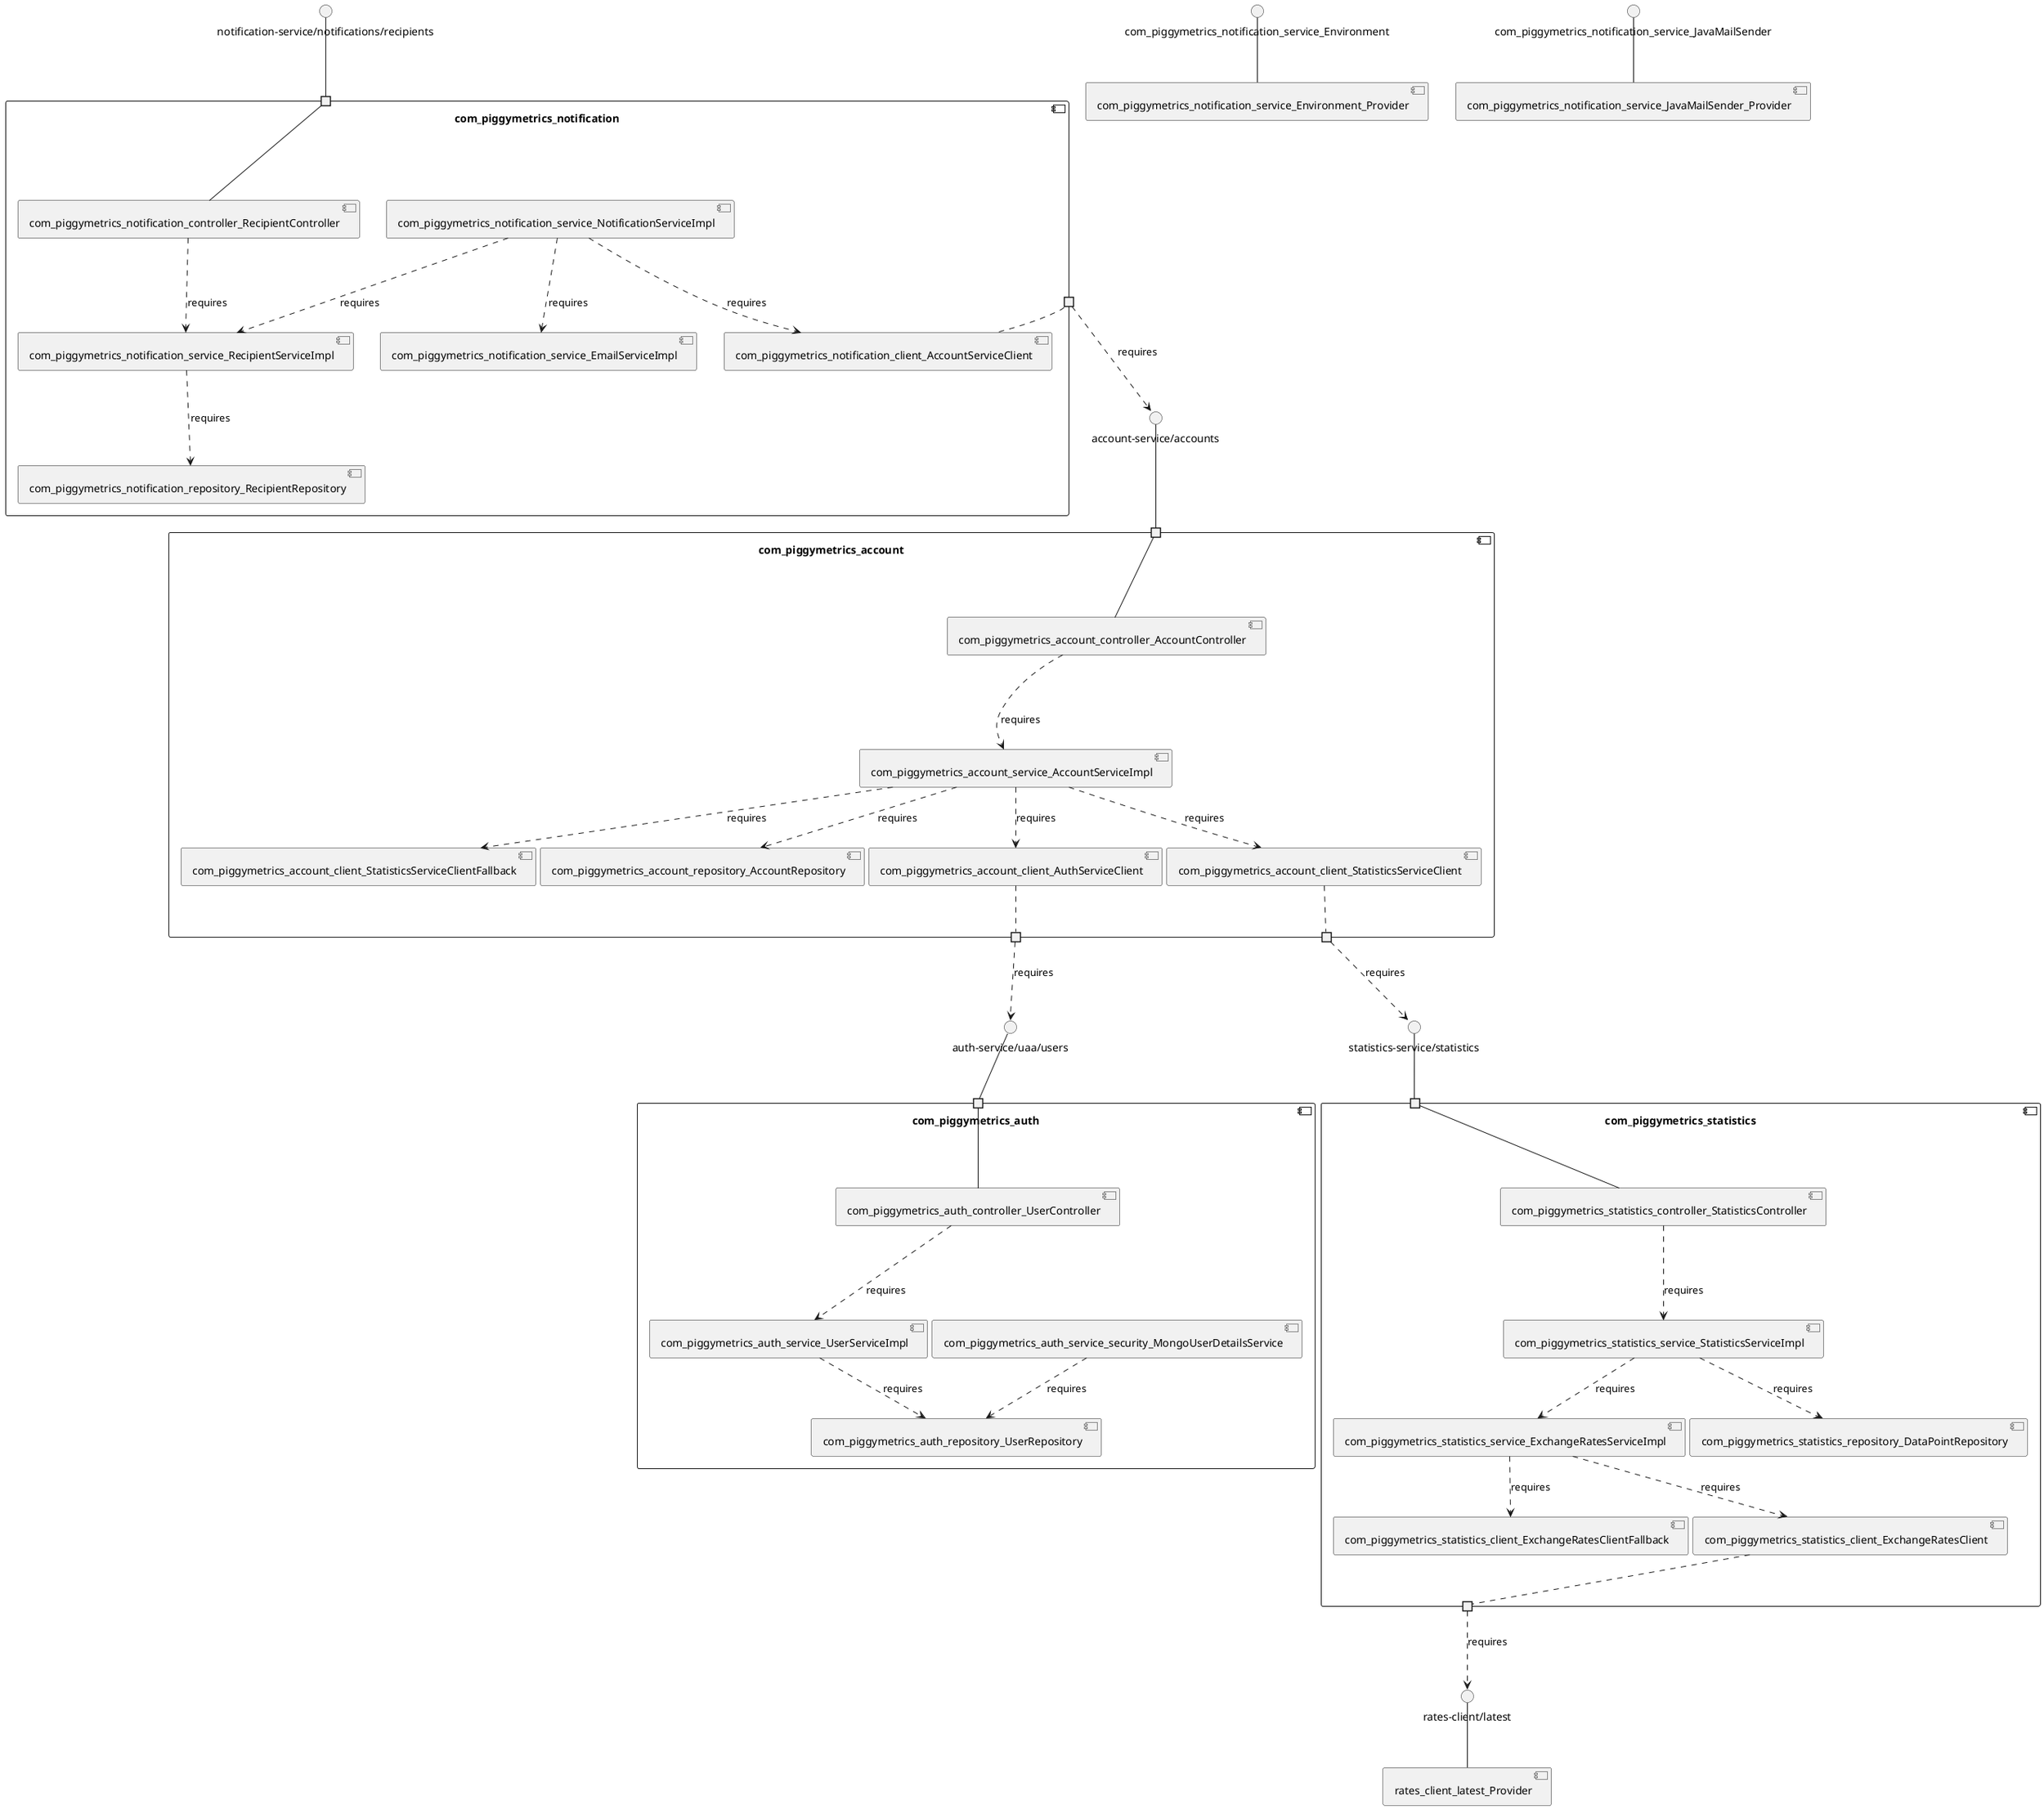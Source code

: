 @startuml
skinparam fixCircleLabelOverlapping true
skinparam componentStyle uml2
component "com_piggymetrics_account\n\n\n\n\n\n" {
[com_piggymetrics_account_controller_AccountController]
[com_piggymetrics_account_service_AccountServiceImpl]
[com_piggymetrics_account_client_StatisticsServiceClient]
[com_piggymetrics_account_client_StatisticsServiceClientFallback]
[com_piggymetrics_account_repository_AccountRepository]
[com_piggymetrics_account_client_AuthServiceClient]
portin " " as com_piggymetrics_account_requires_account_service_accounts
portout " " as com_piggymetrics_account_provides_auth_service_uaa_users
portout " " as com_piggymetrics_account_provides_statistics_service_statistics
[com_piggymetrics_account_service_AccountServiceImpl]..>[com_piggymetrics_account_repository_AccountRepository] : requires
[com_piggymetrics_account_service_AccountServiceImpl]..>[com_piggymetrics_account_client_AuthServiceClient] : requires
[com_piggymetrics_account_service_AccountServiceImpl]..>[com_piggymetrics_account_client_StatisticsServiceClientFallback] : requires
[com_piggymetrics_account_service_AccountServiceImpl]..>[com_piggymetrics_account_client_StatisticsServiceClient] : requires
[com_piggymetrics_account_controller_AccountController]..>[com_piggymetrics_account_service_AccountServiceImpl] : requires
"com_piggymetrics_account_requires_account_service_accounts"--[com_piggymetrics_account_controller_AccountController]
[com_piggymetrics_account_client_StatisticsServiceClient].."com_piggymetrics_account_provides_statistics_service_statistics"
[com_piggymetrics_account_client_AuthServiceClient].."com_piggymetrics_account_provides_auth_service_uaa_users"
}
interface "account-service/accounts" as interface.account_service_accounts
interface.account_service_accounts--"com_piggymetrics_account_requires_account_service_accounts"
interface "auth-service/uaa/users" as interface.auth_service_uaa_users
"com_piggymetrics_account_provides_auth_service_uaa_users"..>interface.auth_service_uaa_users : requires
interface "statistics-service/statistics" as interface.statistics_service_statistics
"com_piggymetrics_account_provides_statistics_service_statistics"..>interface.statistics_service_statistics : requires
component "com_piggymetrics_auth\n\n\n\n\n\n" {
[com_piggymetrics_auth_repository_UserRepository]
[com_piggymetrics_auth_service_UserServiceImpl]
[com_piggymetrics_auth_controller_UserController]
[com_piggymetrics_auth_service_security_MongoUserDetailsService]
portin " " as com_piggymetrics_auth_requires_auth_service_uaa_users
[com_piggymetrics_auth_service_UserServiceImpl]..>[com_piggymetrics_auth_repository_UserRepository] : requires
[com_piggymetrics_auth_service_security_MongoUserDetailsService]..>[com_piggymetrics_auth_repository_UserRepository] : requires
[com_piggymetrics_auth_controller_UserController]..>[com_piggymetrics_auth_service_UserServiceImpl] : requires
"com_piggymetrics_auth_requires_auth_service_uaa_users"--[com_piggymetrics_auth_controller_UserController]
}
interface "auth-service/uaa/users" as interface.auth_service_uaa_users
interface.auth_service_uaa_users--"com_piggymetrics_auth_requires_auth_service_uaa_users"
component "com_piggymetrics_notification\n\n\n\n\n\n" {
[com_piggymetrics_notification_service_NotificationServiceImpl]
[com_piggymetrics_notification_service_RecipientServiceImpl]
[com_piggymetrics_notification_controller_RecipientController]
[com_piggymetrics_notification_client_AccountServiceClient]
[com_piggymetrics_notification_repository_RecipientRepository]
[com_piggymetrics_notification_service_EmailServiceImpl]
portin " " as com_piggymetrics_notification_requires_notification_service_notifications_recipients
portout " " as com_piggymetrics_notification_provides_account_service_accounts
[com_piggymetrics_notification_service_NotificationServiceImpl]..>[com_piggymetrics_notification_service_EmailServiceImpl] : requires
[com_piggymetrics_notification_controller_RecipientController]..>[com_piggymetrics_notification_service_RecipientServiceImpl] : requires
[com_piggymetrics_notification_service_RecipientServiceImpl]..>[com_piggymetrics_notification_repository_RecipientRepository] : requires
[com_piggymetrics_notification_service_NotificationServiceImpl]..>[com_piggymetrics_notification_client_AccountServiceClient] : requires
[com_piggymetrics_notification_service_NotificationServiceImpl]..>[com_piggymetrics_notification_service_RecipientServiceImpl] : requires
"com_piggymetrics_notification_requires_notification_service_notifications_recipients"--[com_piggymetrics_notification_controller_RecipientController]
[com_piggymetrics_notification_client_AccountServiceClient].."com_piggymetrics_notification_provides_account_service_accounts"
}
interface "notification-service/notifications/recipients" as interface.notification_service_notifications_recipients
interface.notification_service_notifications_recipients--"com_piggymetrics_notification_requires_notification_service_notifications_recipients"
interface "account-service/accounts" as interface.account_service_accounts
"com_piggymetrics_notification_provides_account_service_accounts"..>interface.account_service_accounts : requires
component "com_piggymetrics_statistics\n\n\n\n\n\n" {
[com_piggymetrics_statistics_service_StatisticsServiceImpl]
[com_piggymetrics_statistics_repository_DataPointRepository]
[com_piggymetrics_statistics_controller_StatisticsController]
[com_piggymetrics_statistics_client_ExchangeRatesClient]
[com_piggymetrics_statistics_service_ExchangeRatesServiceImpl]
[com_piggymetrics_statistics_client_ExchangeRatesClientFallback]
portin " " as com_piggymetrics_statistics_requires_statistics_service_statistics
portout " " as com_piggymetrics_statistics_provides_rates_client_latest
[com_piggymetrics_statistics_service_StatisticsServiceImpl]..>[com_piggymetrics_statistics_service_ExchangeRatesServiceImpl] : requires
[com_piggymetrics_statistics_controller_StatisticsController]..>[com_piggymetrics_statistics_service_StatisticsServiceImpl] : requires
[com_piggymetrics_statistics_service_ExchangeRatesServiceImpl]..>[com_piggymetrics_statistics_client_ExchangeRatesClient] : requires
[com_piggymetrics_statistics_service_StatisticsServiceImpl]..>[com_piggymetrics_statistics_repository_DataPointRepository] : requires
[com_piggymetrics_statistics_service_ExchangeRatesServiceImpl]..>[com_piggymetrics_statistics_client_ExchangeRatesClientFallback] : requires
"com_piggymetrics_statistics_requires_statistics_service_statistics"--[com_piggymetrics_statistics_controller_StatisticsController]
[com_piggymetrics_statistics_client_ExchangeRatesClient].."com_piggymetrics_statistics_provides_rates_client_latest"
}
interface "statistics-service/statistics" as interface.statistics_service_statistics
interface.statistics_service_statistics--"com_piggymetrics_statistics_requires_statistics_service_statistics"
interface "rates-client/latest" as interface.rates_client_latest
"com_piggymetrics_statistics_provides_rates_client_latest"..>interface.rates_client_latest : requires
interface "com_piggymetrics_notification_service_Environment" as interface.com_piggymetrics_notification_service_Environment
interface.com_piggymetrics_notification_service_Environment--[com_piggymetrics_notification_service_Environment_Provider]
interface "com_piggymetrics_notification_service_JavaMailSender" as interface.com_piggymetrics_notification_service_JavaMailSender
interface.com_piggymetrics_notification_service_JavaMailSender--[com_piggymetrics_notification_service_JavaMailSender_Provider]
interface "rates-client/latest" as interface.rates_client_latest
interface.rates_client_latest--[rates_client_latest_Provider]

@enduml
